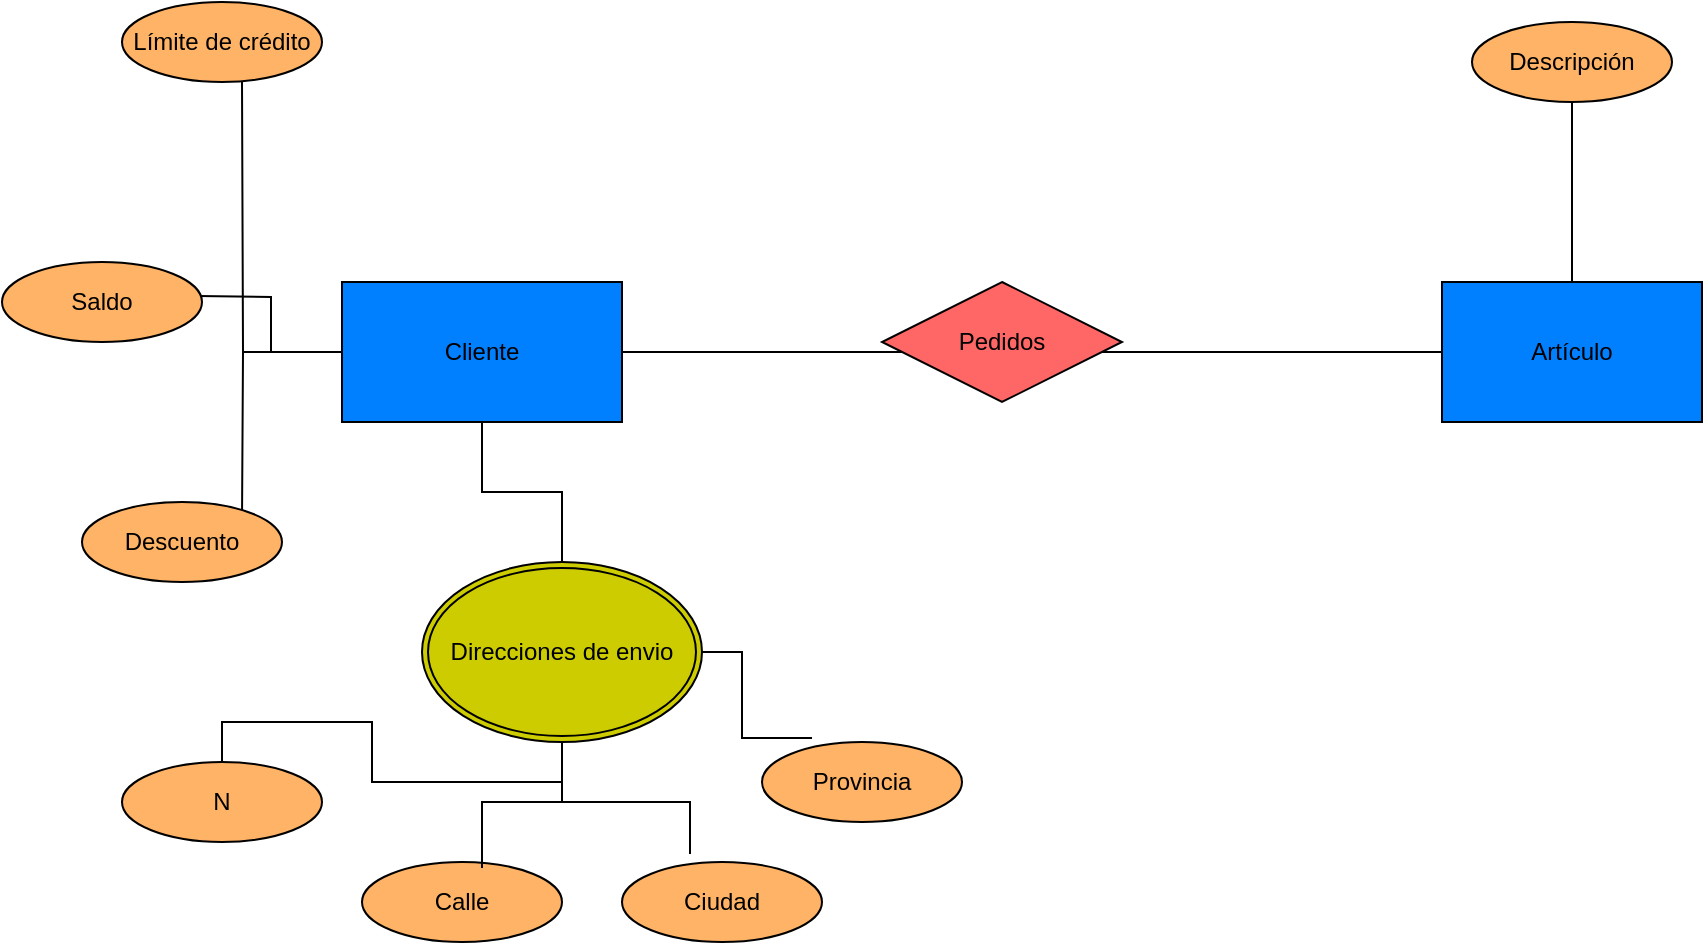 <mxfile version="21.8.2" type="github">
  <diagram name="Página-1" id="7N8YuSMuHOciM2-NBYDu">
    <mxGraphModel dx="1834" dy="795" grid="1" gridSize="10" guides="1" tooltips="1" connect="1" arrows="1" fold="1" page="0" pageScale="1" pageWidth="827" pageHeight="1169" math="0" shadow="0">
      <root>
        <mxCell id="0" />
        <mxCell id="1" parent="0" />
        <mxCell id="WR90yhrpMD2aqpalSn86-24" style="edgeStyle=orthogonalEdgeStyle;rounded=0;orthogonalLoop=1;jettySize=auto;html=1;endArrow=none;endFill=0;" edge="1" parent="1" source="wmR9hTvtpxQJqMOlJR0e-1" target="WR90yhrpMD2aqpalSn86-23">
          <mxGeometry relative="1" as="geometry" />
        </mxCell>
        <mxCell id="wmR9hTvtpxQJqMOlJR0e-1" value="Cliente" style="rounded=0;whiteSpace=wrap;html=1;fillColor=#007FFF;" parent="1" vertex="1">
          <mxGeometry x="-210" y="320" width="140" height="70" as="geometry" />
        </mxCell>
        <mxCell id="WR90yhrpMD2aqpalSn86-22" style="edgeStyle=orthogonalEdgeStyle;rounded=0;orthogonalLoop=1;jettySize=auto;html=1;entryX=1;entryY=0.5;entryDx=0;entryDy=0;endArrow=none;endFill=0;" edge="1" parent="1" source="WR90yhrpMD2aqpalSn86-6" target="wmR9hTvtpxQJqMOlJR0e-1">
          <mxGeometry relative="1" as="geometry" />
        </mxCell>
        <mxCell id="WR90yhrpMD2aqpalSn86-6" value="Artículo" style="rounded=0;whiteSpace=wrap;html=1;fillColor=#007FFF;" vertex="1" parent="1">
          <mxGeometry x="340" y="320" width="130" height="70" as="geometry" />
        </mxCell>
        <mxCell id="WR90yhrpMD2aqpalSn86-15" style="edgeStyle=orthogonalEdgeStyle;rounded=0;orthogonalLoop=1;jettySize=auto;html=1;entryX=1;entryY=0.75;entryDx=0;entryDy=0;entryPerimeter=0;endArrow=none;endFill=0;" edge="1" parent="1" source="wmR9hTvtpxQJqMOlJR0e-1">
          <mxGeometry relative="1" as="geometry">
            <mxPoint x="-260" y="220" as="targetPoint" />
          </mxGeometry>
        </mxCell>
        <mxCell id="WR90yhrpMD2aqpalSn86-16" style="edgeStyle=orthogonalEdgeStyle;rounded=0;orthogonalLoop=1;jettySize=auto;html=1;entryX=0.983;entryY=0.713;entryDx=0;entryDy=0;entryPerimeter=0;endArrow=none;endFill=0;" edge="1" parent="1" source="wmR9hTvtpxQJqMOlJR0e-1">
          <mxGeometry relative="1" as="geometry">
            <mxPoint x="-282.04" y="327.04" as="targetPoint" />
          </mxGeometry>
        </mxCell>
        <mxCell id="WR90yhrpMD2aqpalSn86-17" style="edgeStyle=orthogonalEdgeStyle;rounded=0;orthogonalLoop=1;jettySize=auto;html=1;entryX=1;entryY=0.75;entryDx=0;entryDy=0;entryPerimeter=0;endArrow=none;endFill=0;" edge="1" parent="1" source="wmR9hTvtpxQJqMOlJR0e-1">
          <mxGeometry relative="1" as="geometry">
            <mxPoint x="-260" y="440" as="targetPoint" />
          </mxGeometry>
        </mxCell>
        <mxCell id="WR90yhrpMD2aqpalSn86-36" style="edgeStyle=orthogonalEdgeStyle;rounded=0;orthogonalLoop=1;jettySize=auto;html=1;exitX=0.5;exitY=1;exitDx=0;exitDy=0;endArrow=none;endFill=0;" edge="1" parent="1" source="WR90yhrpMD2aqpalSn86-23" target="WR90yhrpMD2aqpalSn86-33">
          <mxGeometry relative="1" as="geometry" />
        </mxCell>
        <mxCell id="WR90yhrpMD2aqpalSn86-23" value="Direcciones de envio" style="ellipse;shape=doubleEllipse;margin=3;whiteSpace=wrap;html=1;align=center;fillColor=#CCCC00;" vertex="1" parent="1">
          <mxGeometry x="-170" y="460" width="140" height="90" as="geometry" />
        </mxCell>
        <mxCell id="WR90yhrpMD2aqpalSn86-26" style="edgeStyle=orthogonalEdgeStyle;rounded=0;orthogonalLoop=1;jettySize=auto;html=1;endArrow=none;endFill=0;" edge="1" parent="1" source="WR90yhrpMD2aqpalSn86-25" target="WR90yhrpMD2aqpalSn86-6">
          <mxGeometry relative="1" as="geometry" />
        </mxCell>
        <mxCell id="WR90yhrpMD2aqpalSn86-25" value="Descripción" style="ellipse;whiteSpace=wrap;html=1;align=center;fillColor=#FFB366;" vertex="1" parent="1">
          <mxGeometry x="355" y="190" width="100" height="40" as="geometry" />
        </mxCell>
        <mxCell id="WR90yhrpMD2aqpalSn86-27" value="Límite de crédito" style="ellipse;whiteSpace=wrap;html=1;align=center;fillColor=#FFB366;" vertex="1" parent="1">
          <mxGeometry x="-320" y="180" width="100" height="40" as="geometry" />
        </mxCell>
        <mxCell id="WR90yhrpMD2aqpalSn86-28" value="Saldo" style="ellipse;whiteSpace=wrap;html=1;align=center;fillColor=#FFB366;" vertex="1" parent="1">
          <mxGeometry x="-380" y="310" width="100" height="40" as="geometry" />
        </mxCell>
        <mxCell id="WR90yhrpMD2aqpalSn86-29" value="Descuento" style="ellipse;whiteSpace=wrap;html=1;align=center;fillColor=#FFB366;" vertex="1" parent="1">
          <mxGeometry x="-340" y="430" width="100" height="40" as="geometry" />
        </mxCell>
        <mxCell id="WR90yhrpMD2aqpalSn86-30" value="Provincia" style="ellipse;whiteSpace=wrap;html=1;align=center;fillColor=#FFB366;" vertex="1" parent="1">
          <mxGeometry y="550" width="100" height="40" as="geometry" />
        </mxCell>
        <mxCell id="WR90yhrpMD2aqpalSn86-31" value="Ciudad" style="ellipse;whiteSpace=wrap;html=1;align=center;fillColor=#FFB366;" vertex="1" parent="1">
          <mxGeometry x="-70" y="610" width="100" height="40" as="geometry" />
        </mxCell>
        <mxCell id="WR90yhrpMD2aqpalSn86-32" value="Calle" style="ellipse;whiteSpace=wrap;html=1;align=center;fillColor=#FFB366;" vertex="1" parent="1">
          <mxGeometry x="-200" y="610" width="100" height="40" as="geometry" />
        </mxCell>
        <mxCell id="WR90yhrpMD2aqpalSn86-33" value="N" style="ellipse;whiteSpace=wrap;html=1;align=center;fillColor=#FFB366;" vertex="1" parent="1">
          <mxGeometry x="-320" y="560" width="100" height="40" as="geometry" />
        </mxCell>
        <mxCell id="WR90yhrpMD2aqpalSn86-34" style="edgeStyle=orthogonalEdgeStyle;rounded=0;orthogonalLoop=1;jettySize=auto;html=1;exitX=0.5;exitY=1;exitDx=0;exitDy=0;entryX=0.6;entryY=0.075;entryDx=0;entryDy=0;entryPerimeter=0;endArrow=none;endFill=0;" edge="1" parent="1" source="WR90yhrpMD2aqpalSn86-23" target="WR90yhrpMD2aqpalSn86-32">
          <mxGeometry relative="1" as="geometry" />
        </mxCell>
        <mxCell id="WR90yhrpMD2aqpalSn86-37" style="edgeStyle=orthogonalEdgeStyle;rounded=0;orthogonalLoop=1;jettySize=auto;html=1;entryX=0.34;entryY=-0.1;entryDx=0;entryDy=0;entryPerimeter=0;endArrow=none;endFill=0;" edge="1" parent="1" source="WR90yhrpMD2aqpalSn86-23" target="WR90yhrpMD2aqpalSn86-31">
          <mxGeometry relative="1" as="geometry" />
        </mxCell>
        <mxCell id="WR90yhrpMD2aqpalSn86-38" style="edgeStyle=orthogonalEdgeStyle;rounded=0;orthogonalLoop=1;jettySize=auto;html=1;entryX=0.25;entryY=-0.05;entryDx=0;entryDy=0;entryPerimeter=0;endArrow=none;endFill=0;" edge="1" parent="1" source="WR90yhrpMD2aqpalSn86-23" target="WR90yhrpMD2aqpalSn86-30">
          <mxGeometry relative="1" as="geometry" />
        </mxCell>
        <mxCell id="WR90yhrpMD2aqpalSn86-41" value="Pedidos" style="shape=rhombus;perimeter=rhombusPerimeter;whiteSpace=wrap;html=1;align=center;fillColor=#FF6666;" vertex="1" parent="1">
          <mxGeometry x="60" y="320" width="120" height="60" as="geometry" />
        </mxCell>
      </root>
    </mxGraphModel>
  </diagram>
</mxfile>
